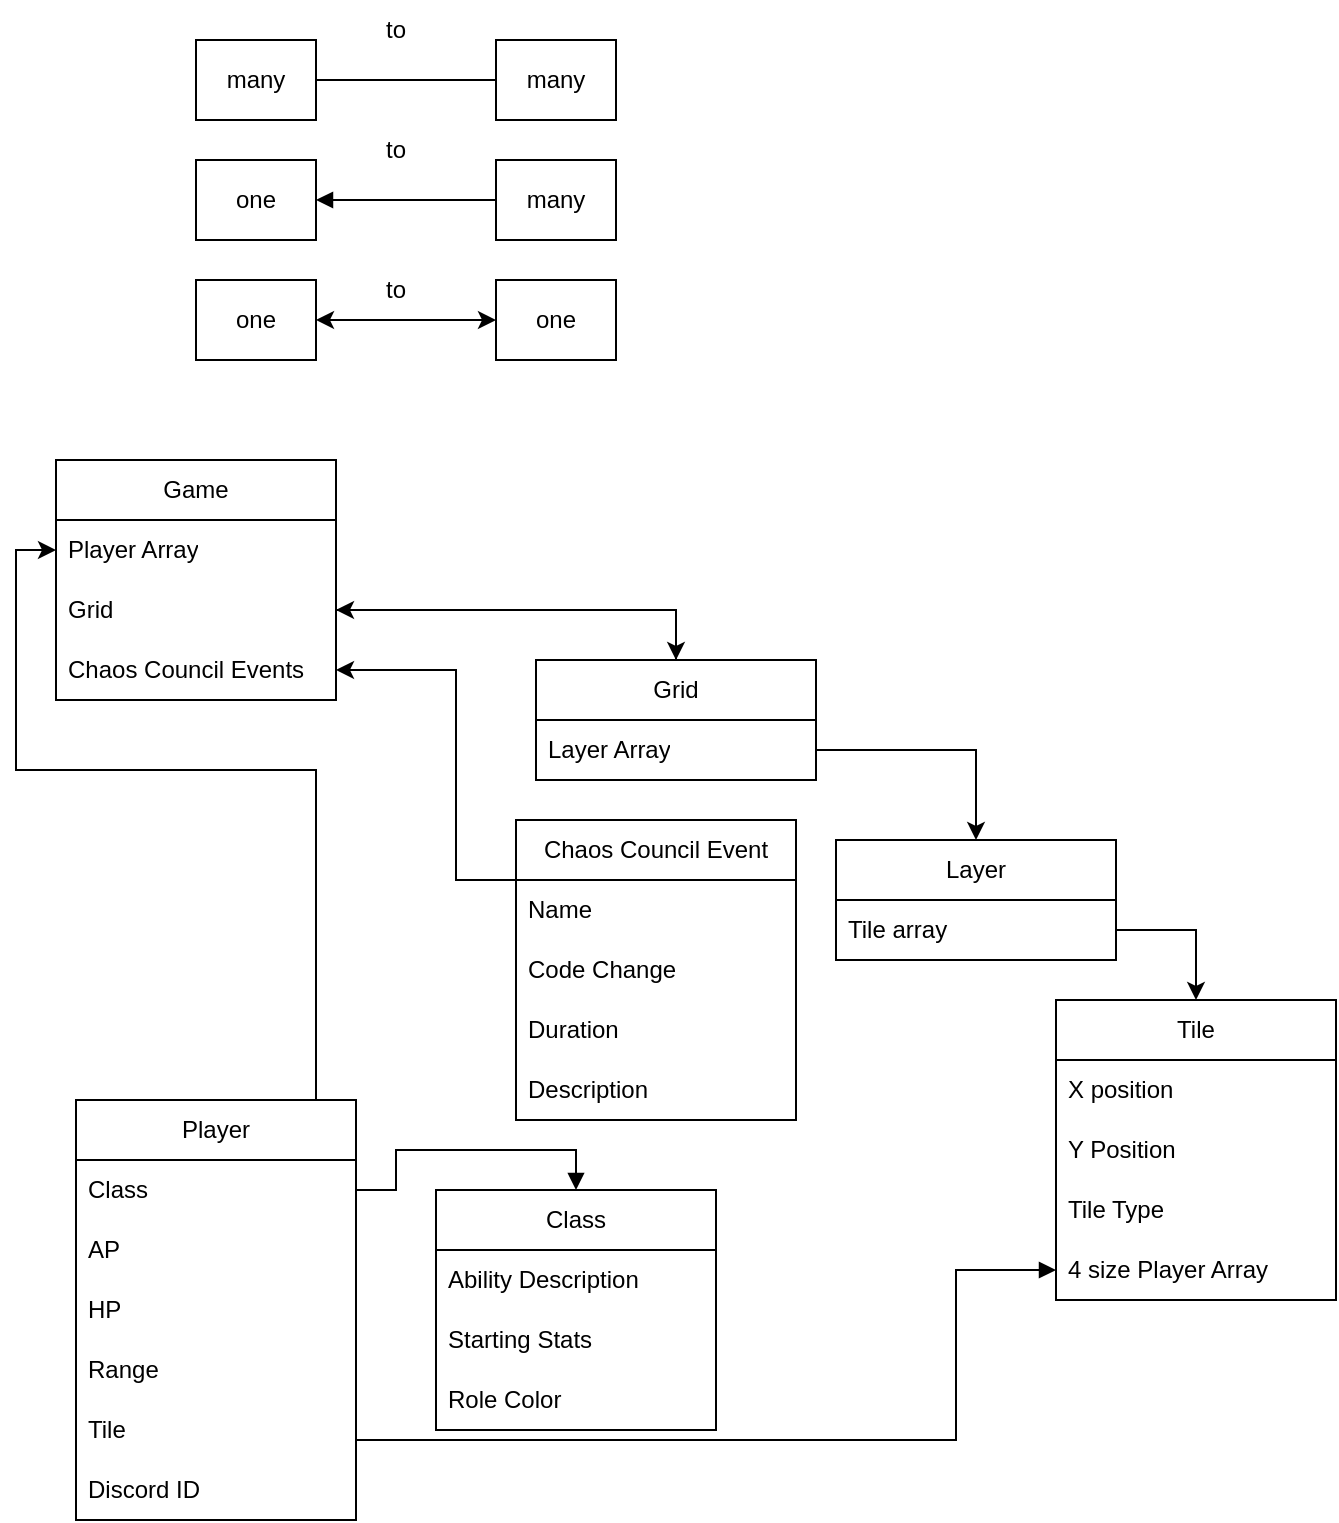 <mxfile version="26.0.6">
  <diagram id="C5RBs43oDa-KdzZeNtuy" name="Page-1">
    <mxGraphModel dx="1434" dy="784" grid="1" gridSize="10" guides="1" tooltips="1" connect="1" arrows="1" fold="1" page="1" pageScale="1" pageWidth="827" pageHeight="1169" math="0" shadow="0">
      <root>
        <mxCell id="WIyWlLk6GJQsqaUBKTNV-0" />
        <mxCell id="WIyWlLk6GJQsqaUBKTNV-1" parent="WIyWlLk6GJQsqaUBKTNV-0" />
        <mxCell id="wLxp5FZqkMn3pI5LJp9S-1" value="Game" style="swimlane;fontStyle=0;childLayout=stackLayout;horizontal=1;startSize=30;horizontalStack=0;resizeParent=1;resizeParentMax=0;resizeLast=0;collapsible=1;marginBottom=0;whiteSpace=wrap;html=1;" parent="WIyWlLk6GJQsqaUBKTNV-1" vertex="1">
          <mxGeometry x="100" y="240" width="140" height="120" as="geometry" />
        </mxCell>
        <mxCell id="wLxp5FZqkMn3pI5LJp9S-2" value="Player Array" style="text;strokeColor=none;fillColor=none;align=left;verticalAlign=middle;spacingLeft=4;spacingRight=4;overflow=hidden;points=[[0,0.5],[1,0.5]];portConstraint=eastwest;rotatable=0;whiteSpace=wrap;html=1;" parent="wLxp5FZqkMn3pI5LJp9S-1" vertex="1">
          <mxGeometry y="30" width="140" height="30" as="geometry" />
        </mxCell>
        <mxCell id="wLxp5FZqkMn3pI5LJp9S-3" value="Grid" style="text;strokeColor=none;fillColor=none;align=left;verticalAlign=middle;spacingLeft=4;spacingRight=4;overflow=hidden;points=[[0,0.5],[1,0.5]];portConstraint=eastwest;rotatable=0;whiteSpace=wrap;html=1;" parent="wLxp5FZqkMn3pI5LJp9S-1" vertex="1">
          <mxGeometry y="60" width="140" height="30" as="geometry" />
        </mxCell>
        <mxCell id="wLxp5FZqkMn3pI5LJp9S-4" value="Chaos Council Events" style="text;strokeColor=none;fillColor=none;align=left;verticalAlign=middle;spacingLeft=4;spacingRight=4;overflow=hidden;points=[[0,0.5],[1,0.5]];portConstraint=eastwest;rotatable=0;whiteSpace=wrap;html=1;" parent="wLxp5FZqkMn3pI5LJp9S-1" vertex="1">
          <mxGeometry y="90" width="140" height="30" as="geometry" />
        </mxCell>
        <mxCell id="wLxp5FZqkMn3pI5LJp9S-31" style="edgeStyle=orthogonalEdgeStyle;rounded=0;orthogonalLoop=1;jettySize=auto;html=1;entryX=1;entryY=0.5;entryDx=0;entryDy=0;" parent="WIyWlLk6GJQsqaUBKTNV-1" source="wLxp5FZqkMn3pI5LJp9S-5" target="wLxp5FZqkMn3pI5LJp9S-3" edge="1">
          <mxGeometry relative="1" as="geometry" />
        </mxCell>
        <mxCell id="wLxp5FZqkMn3pI5LJp9S-5" value="Grid" style="swimlane;fontStyle=0;childLayout=stackLayout;horizontal=1;startSize=30;horizontalStack=0;resizeParent=1;resizeParentMax=0;resizeLast=0;collapsible=1;marginBottom=0;whiteSpace=wrap;html=1;" parent="WIyWlLk6GJQsqaUBKTNV-1" vertex="1">
          <mxGeometry x="340" y="340" width="140" height="60" as="geometry" />
        </mxCell>
        <mxCell id="wLxp5FZqkMn3pI5LJp9S-6" value="Layer Array" style="text;strokeColor=none;fillColor=none;align=left;verticalAlign=middle;spacingLeft=4;spacingRight=4;overflow=hidden;points=[[0,0.5],[1,0.5]];portConstraint=eastwest;rotatable=0;whiteSpace=wrap;html=1;" parent="wLxp5FZqkMn3pI5LJp9S-5" vertex="1">
          <mxGeometry y="30" width="140" height="30" as="geometry" />
        </mxCell>
        <mxCell id="wLxp5FZqkMn3pI5LJp9S-14" value="Layer" style="swimlane;fontStyle=0;childLayout=stackLayout;horizontal=1;startSize=30;horizontalStack=0;resizeParent=1;resizeParentMax=0;resizeLast=0;collapsible=1;marginBottom=0;whiteSpace=wrap;html=1;" parent="WIyWlLk6GJQsqaUBKTNV-1" vertex="1">
          <mxGeometry x="490" y="430" width="140" height="60" as="geometry" />
        </mxCell>
        <mxCell id="wLxp5FZqkMn3pI5LJp9S-15" value="Tile array" style="text;strokeColor=none;fillColor=none;align=left;verticalAlign=middle;spacingLeft=4;spacingRight=4;overflow=hidden;points=[[0,0.5],[1,0.5]];portConstraint=eastwest;rotatable=0;whiteSpace=wrap;html=1;" parent="wLxp5FZqkMn3pI5LJp9S-14" vertex="1">
          <mxGeometry y="30" width="140" height="30" as="geometry" />
        </mxCell>
        <mxCell id="wLxp5FZqkMn3pI5LJp9S-18" value="Tile" style="swimlane;fontStyle=0;childLayout=stackLayout;horizontal=1;startSize=30;horizontalStack=0;resizeParent=1;resizeParentMax=0;resizeLast=0;collapsible=1;marginBottom=0;whiteSpace=wrap;html=1;" parent="WIyWlLk6GJQsqaUBKTNV-1" vertex="1">
          <mxGeometry x="600" y="510" width="140" height="150" as="geometry" />
        </mxCell>
        <mxCell id="wLxp5FZqkMn3pI5LJp9S-19" value="X position" style="text;strokeColor=none;fillColor=none;align=left;verticalAlign=middle;spacingLeft=4;spacingRight=4;overflow=hidden;points=[[0,0.5],[1,0.5]];portConstraint=eastwest;rotatable=0;whiteSpace=wrap;html=1;" parent="wLxp5FZqkMn3pI5LJp9S-18" vertex="1">
          <mxGeometry y="30" width="140" height="30" as="geometry" />
        </mxCell>
        <mxCell id="wLxp5FZqkMn3pI5LJp9S-20" value="Y Position" style="text;strokeColor=none;fillColor=none;align=left;verticalAlign=middle;spacingLeft=4;spacingRight=4;overflow=hidden;points=[[0,0.5],[1,0.5]];portConstraint=eastwest;rotatable=0;whiteSpace=wrap;html=1;" parent="wLxp5FZqkMn3pI5LJp9S-18" vertex="1">
          <mxGeometry y="60" width="140" height="30" as="geometry" />
        </mxCell>
        <mxCell id="wLxp5FZqkMn3pI5LJp9S-21" value="Tile Type" style="text;strokeColor=none;fillColor=none;align=left;verticalAlign=middle;spacingLeft=4;spacingRight=4;overflow=hidden;points=[[0,0.5],[1,0.5]];portConstraint=eastwest;rotatable=0;whiteSpace=wrap;html=1;" parent="wLxp5FZqkMn3pI5LJp9S-18" vertex="1">
          <mxGeometry y="90" width="140" height="30" as="geometry" />
        </mxCell>
        <mxCell id="wLxp5FZqkMn3pI5LJp9S-44" value="4 size Player Array" style="text;strokeColor=none;fillColor=none;align=left;verticalAlign=middle;spacingLeft=4;spacingRight=4;overflow=hidden;points=[[0,0.5],[1,0.5]];portConstraint=eastwest;rotatable=0;whiteSpace=wrap;html=1;" parent="wLxp5FZqkMn3pI5LJp9S-18" vertex="1">
          <mxGeometry y="120" width="140" height="30" as="geometry" />
        </mxCell>
        <mxCell id="wLxp5FZqkMn3pI5LJp9S-22" value="" style="endArrow=classic;startArrow=classic;html=1;rounded=0;" parent="WIyWlLk6GJQsqaUBKTNV-1" edge="1">
          <mxGeometry width="50" height="50" relative="1" as="geometry">
            <mxPoint x="230" y="170" as="sourcePoint" />
            <mxPoint x="320" y="170" as="targetPoint" />
          </mxGeometry>
        </mxCell>
        <mxCell id="wLxp5FZqkMn3pI5LJp9S-23" value="to" style="text;html=1;align=center;verticalAlign=middle;whiteSpace=wrap;rounded=0;" parent="WIyWlLk6GJQsqaUBKTNV-1" vertex="1">
          <mxGeometry x="240" y="140" width="60" height="30" as="geometry" />
        </mxCell>
        <mxCell id="wLxp5FZqkMn3pI5LJp9S-30" style="edgeStyle=orthogonalEdgeStyle;rounded=0;orthogonalLoop=1;jettySize=auto;html=1;entryX=0.5;entryY=0;entryDx=0;entryDy=0;" parent="WIyWlLk6GJQsqaUBKTNV-1" source="wLxp5FZqkMn3pI5LJp9S-3" target="wLxp5FZqkMn3pI5LJp9S-5" edge="1">
          <mxGeometry relative="1" as="geometry" />
        </mxCell>
        <mxCell id="wLxp5FZqkMn3pI5LJp9S-32" style="edgeStyle=orthogonalEdgeStyle;rounded=0;orthogonalLoop=1;jettySize=auto;html=1;exitX=1;exitY=0.5;exitDx=0;exitDy=0;entryX=0.5;entryY=0;entryDx=0;entryDy=0;" parent="WIyWlLk6GJQsqaUBKTNV-1" source="wLxp5FZqkMn3pI5LJp9S-6" target="wLxp5FZqkMn3pI5LJp9S-14" edge="1">
          <mxGeometry relative="1" as="geometry" />
        </mxCell>
        <mxCell id="wLxp5FZqkMn3pI5LJp9S-33" value="one" style="rounded=0;whiteSpace=wrap;html=1;" parent="WIyWlLk6GJQsqaUBKTNV-1" vertex="1">
          <mxGeometry x="170" y="150" width="60" height="40" as="geometry" />
        </mxCell>
        <mxCell id="wLxp5FZqkMn3pI5LJp9S-35" value="one" style="rounded=0;whiteSpace=wrap;html=1;" parent="WIyWlLk6GJQsqaUBKTNV-1" vertex="1">
          <mxGeometry x="320" y="150" width="60" height="40" as="geometry" />
        </mxCell>
        <mxCell id="wLxp5FZqkMn3pI5LJp9S-36" value="" style="endArrow=none;startArrow=block;html=1;rounded=0;startFill=1;endFill=0;" parent="WIyWlLk6GJQsqaUBKTNV-1" edge="1">
          <mxGeometry width="50" height="50" relative="1" as="geometry">
            <mxPoint x="230" y="110" as="sourcePoint" />
            <mxPoint x="320" y="110" as="targetPoint" />
          </mxGeometry>
        </mxCell>
        <mxCell id="wLxp5FZqkMn3pI5LJp9S-37" value="to" style="text;html=1;align=center;verticalAlign=middle;whiteSpace=wrap;rounded=0;" parent="WIyWlLk6GJQsqaUBKTNV-1" vertex="1">
          <mxGeometry x="240" y="70" width="60" height="30" as="geometry" />
        </mxCell>
        <mxCell id="wLxp5FZqkMn3pI5LJp9S-38" value="one" style="rounded=0;whiteSpace=wrap;html=1;" parent="WIyWlLk6GJQsqaUBKTNV-1" vertex="1">
          <mxGeometry x="170" y="90" width="60" height="40" as="geometry" />
        </mxCell>
        <mxCell id="wLxp5FZqkMn3pI5LJp9S-39" value="many" style="rounded=0;whiteSpace=wrap;html=1;" parent="WIyWlLk6GJQsqaUBKTNV-1" vertex="1">
          <mxGeometry x="320" y="90" width="60" height="40" as="geometry" />
        </mxCell>
        <mxCell id="wLxp5FZqkMn3pI5LJp9S-40" value="" style="endArrow=baseDash;startArrow=baseDash;html=1;rounded=0;startFill=0;endFill=0;" parent="WIyWlLk6GJQsqaUBKTNV-1" edge="1">
          <mxGeometry width="50" height="50" relative="1" as="geometry">
            <mxPoint x="230" y="50" as="sourcePoint" />
            <mxPoint x="320" y="50" as="targetPoint" />
          </mxGeometry>
        </mxCell>
        <mxCell id="wLxp5FZqkMn3pI5LJp9S-41" value="to" style="text;html=1;align=center;verticalAlign=middle;whiteSpace=wrap;rounded=0;" parent="WIyWlLk6GJQsqaUBKTNV-1" vertex="1">
          <mxGeometry x="240" y="10" width="60" height="30" as="geometry" />
        </mxCell>
        <mxCell id="wLxp5FZqkMn3pI5LJp9S-42" value="many" style="rounded=0;whiteSpace=wrap;html=1;" parent="WIyWlLk6GJQsqaUBKTNV-1" vertex="1">
          <mxGeometry x="170" y="30" width="60" height="40" as="geometry" />
        </mxCell>
        <mxCell id="wLxp5FZqkMn3pI5LJp9S-43" value="many" style="rounded=0;whiteSpace=wrap;html=1;" parent="WIyWlLk6GJQsqaUBKTNV-1" vertex="1">
          <mxGeometry x="320" y="30" width="60" height="40" as="geometry" />
        </mxCell>
        <mxCell id="wLxp5FZqkMn3pI5LJp9S-46" style="edgeStyle=orthogonalEdgeStyle;rounded=0;orthogonalLoop=1;jettySize=auto;html=1;entryX=0.5;entryY=0;entryDx=0;entryDy=0;" parent="WIyWlLk6GJQsqaUBKTNV-1" source="wLxp5FZqkMn3pI5LJp9S-15" target="wLxp5FZqkMn3pI5LJp9S-18" edge="1">
          <mxGeometry relative="1" as="geometry" />
        </mxCell>
        <mxCell id="wLxp5FZqkMn3pI5LJp9S-47" value="Player" style="swimlane;fontStyle=0;childLayout=stackLayout;horizontal=1;startSize=30;horizontalStack=0;resizeParent=1;resizeParentMax=0;resizeLast=0;collapsible=1;marginBottom=0;whiteSpace=wrap;html=1;" parent="WIyWlLk6GJQsqaUBKTNV-1" vertex="1">
          <mxGeometry x="110" y="560" width="140" height="210" as="geometry" />
        </mxCell>
        <mxCell id="wLxp5FZqkMn3pI5LJp9S-49" value="Class" style="text;strokeColor=none;fillColor=none;align=left;verticalAlign=middle;spacingLeft=4;spacingRight=4;overflow=hidden;points=[[0,0.5],[1,0.5]];portConstraint=eastwest;rotatable=0;whiteSpace=wrap;html=1;" parent="wLxp5FZqkMn3pI5LJp9S-47" vertex="1">
          <mxGeometry y="30" width="140" height="30" as="geometry" />
        </mxCell>
        <mxCell id="wLxp5FZqkMn3pI5LJp9S-50" value="AP" style="text;strokeColor=none;fillColor=none;align=left;verticalAlign=middle;spacingLeft=4;spacingRight=4;overflow=hidden;points=[[0,0.5],[1,0.5]];portConstraint=eastwest;rotatable=0;whiteSpace=wrap;html=1;" parent="wLxp5FZqkMn3pI5LJp9S-47" vertex="1">
          <mxGeometry y="60" width="140" height="30" as="geometry" />
        </mxCell>
        <mxCell id="wLxp5FZqkMn3pI5LJp9S-51" value="HP" style="text;strokeColor=none;fillColor=none;align=left;verticalAlign=middle;spacingLeft=4;spacingRight=4;overflow=hidden;points=[[0,0.5],[1,0.5]];portConstraint=eastwest;rotatable=0;whiteSpace=wrap;html=1;" parent="wLxp5FZqkMn3pI5LJp9S-47" vertex="1">
          <mxGeometry y="90" width="140" height="30" as="geometry" />
        </mxCell>
        <mxCell id="wLxp5FZqkMn3pI5LJp9S-52" value="Range" style="text;strokeColor=none;fillColor=none;align=left;verticalAlign=middle;spacingLeft=4;spacingRight=4;overflow=hidden;points=[[0,0.5],[1,0.5]];portConstraint=eastwest;rotatable=0;whiteSpace=wrap;html=1;" parent="wLxp5FZqkMn3pI5LJp9S-47" vertex="1">
          <mxGeometry y="120" width="140" height="30" as="geometry" />
        </mxCell>
        <mxCell id="wLxp5FZqkMn3pI5LJp9S-63" value="Tile" style="text;strokeColor=none;fillColor=none;align=left;verticalAlign=middle;spacingLeft=4;spacingRight=4;overflow=hidden;points=[[0,0.5],[1,0.5]];portConstraint=eastwest;rotatable=0;whiteSpace=wrap;html=1;" parent="wLxp5FZqkMn3pI5LJp9S-47" vertex="1">
          <mxGeometry y="150" width="140" height="30" as="geometry" />
        </mxCell>
        <mxCell id="wLxp5FZqkMn3pI5LJp9S-64" value="Discord ID" style="text;strokeColor=none;fillColor=none;align=left;verticalAlign=middle;spacingLeft=4;spacingRight=4;overflow=hidden;points=[[0,0.5],[1,0.5]];portConstraint=eastwest;rotatable=0;whiteSpace=wrap;html=1;" parent="wLxp5FZqkMn3pI5LJp9S-47" vertex="1">
          <mxGeometry y="180" width="140" height="30" as="geometry" />
        </mxCell>
        <mxCell id="wLxp5FZqkMn3pI5LJp9S-55" style="edgeStyle=orthogonalEdgeStyle;rounded=0;orthogonalLoop=1;jettySize=auto;html=1;entryX=0.5;entryY=0;entryDx=0;entryDy=0;endArrow=none;endFill=0;startArrow=classic;startFill=1;" parent="WIyWlLk6GJQsqaUBKTNV-1" source="wLxp5FZqkMn3pI5LJp9S-2" target="wLxp5FZqkMn3pI5LJp9S-47" edge="1">
          <mxGeometry relative="1" as="geometry">
            <Array as="points">
              <mxPoint x="80" y="285" />
              <mxPoint x="80" y="395" />
              <mxPoint x="230" y="395" />
            </Array>
          </mxGeometry>
        </mxCell>
        <mxCell id="wLxp5FZqkMn3pI5LJp9S-57" style="edgeStyle=orthogonalEdgeStyle;rounded=0;orthogonalLoop=1;jettySize=auto;html=1;entryX=1;entryY=0.5;entryDx=0;entryDy=0;endArrow=none;endFill=0;startArrow=block;startFill=1;" parent="WIyWlLk6GJQsqaUBKTNV-1" source="wLxp5FZqkMn3pI5LJp9S-44" target="wLxp5FZqkMn3pI5LJp9S-63" edge="1">
          <mxGeometry relative="1" as="geometry">
            <Array as="points">
              <mxPoint x="550" y="645" />
              <mxPoint x="550" y="730" />
              <mxPoint x="250" y="730" />
            </Array>
          </mxGeometry>
        </mxCell>
        <mxCell id="wLxp5FZqkMn3pI5LJp9S-62" style="edgeStyle=orthogonalEdgeStyle;rounded=0;orthogonalLoop=1;jettySize=auto;html=1;entryX=1;entryY=0.5;entryDx=0;entryDy=0;endArrow=none;endFill=0;startArrow=block;startFill=1;exitX=0.5;exitY=0;exitDx=0;exitDy=0;" parent="WIyWlLk6GJQsqaUBKTNV-1" source="wLxp5FZqkMn3pI5LJp9S-58" target="wLxp5FZqkMn3pI5LJp9S-49" edge="1">
          <mxGeometry relative="1" as="geometry" />
        </mxCell>
        <mxCell id="wLxp5FZqkMn3pI5LJp9S-58" value="Class" style="swimlane;fontStyle=0;childLayout=stackLayout;horizontal=1;startSize=30;horizontalStack=0;resizeParent=1;resizeParentMax=0;resizeLast=0;collapsible=1;marginBottom=0;whiteSpace=wrap;html=1;" parent="WIyWlLk6GJQsqaUBKTNV-1" vertex="1">
          <mxGeometry x="290" y="605" width="140" height="120" as="geometry" />
        </mxCell>
        <mxCell id="wLxp5FZqkMn3pI5LJp9S-59" value="Ability Description" style="text;strokeColor=none;fillColor=none;align=left;verticalAlign=middle;spacingLeft=4;spacingRight=4;overflow=hidden;points=[[0,0.5],[1,0.5]];portConstraint=eastwest;rotatable=0;whiteSpace=wrap;html=1;" parent="wLxp5FZqkMn3pI5LJp9S-58" vertex="1">
          <mxGeometry y="30" width="140" height="30" as="geometry" />
        </mxCell>
        <mxCell id="wLxp5FZqkMn3pI5LJp9S-60" value="Starting Stats" style="text;strokeColor=none;fillColor=none;align=left;verticalAlign=middle;spacingLeft=4;spacingRight=4;overflow=hidden;points=[[0,0.5],[1,0.5]];portConstraint=eastwest;rotatable=0;whiteSpace=wrap;html=1;" parent="wLxp5FZqkMn3pI5LJp9S-58" vertex="1">
          <mxGeometry y="60" width="140" height="30" as="geometry" />
        </mxCell>
        <mxCell id="wLxp5FZqkMn3pI5LJp9S-61" value="Role Color" style="text;strokeColor=none;fillColor=none;align=left;verticalAlign=middle;spacingLeft=4;spacingRight=4;overflow=hidden;points=[[0,0.5],[1,0.5]];portConstraint=eastwest;rotatable=0;whiteSpace=wrap;html=1;" parent="wLxp5FZqkMn3pI5LJp9S-58" vertex="1">
          <mxGeometry y="90" width="140" height="30" as="geometry" />
        </mxCell>
        <mxCell id="i6mx4RuFdGnxOJ2EVzfG-6" style="edgeStyle=orthogonalEdgeStyle;rounded=0;orthogonalLoop=1;jettySize=auto;html=1;entryX=1;entryY=0.5;entryDx=0;entryDy=0;" edge="1" parent="WIyWlLk6GJQsqaUBKTNV-1" source="i6mx4RuFdGnxOJ2EVzfG-4" target="wLxp5FZqkMn3pI5LJp9S-4">
          <mxGeometry relative="1" as="geometry">
            <Array as="points">
              <mxPoint x="300" y="450" />
              <mxPoint x="300" y="345" />
            </Array>
          </mxGeometry>
        </mxCell>
        <mxCell id="i6mx4RuFdGnxOJ2EVzfG-4" value="Chaos Council Event" style="swimlane;fontStyle=0;childLayout=stackLayout;horizontal=1;startSize=30;horizontalStack=0;resizeParent=1;resizeParentMax=0;resizeLast=0;collapsible=1;marginBottom=0;whiteSpace=wrap;html=1;" vertex="1" parent="WIyWlLk6GJQsqaUBKTNV-1">
          <mxGeometry x="330" y="420" width="140" height="150" as="geometry" />
        </mxCell>
        <mxCell id="i6mx4RuFdGnxOJ2EVzfG-10" value="Name" style="text;strokeColor=none;fillColor=none;align=left;verticalAlign=middle;spacingLeft=4;spacingRight=4;overflow=hidden;points=[[0,0.5],[1,0.5]];portConstraint=eastwest;rotatable=0;whiteSpace=wrap;html=1;" vertex="1" parent="i6mx4RuFdGnxOJ2EVzfG-4">
          <mxGeometry y="30" width="140" height="30" as="geometry" />
        </mxCell>
        <mxCell id="i6mx4RuFdGnxOJ2EVzfG-13" value="Code Change" style="text;strokeColor=none;fillColor=none;align=left;verticalAlign=middle;spacingLeft=4;spacingRight=4;overflow=hidden;points=[[0,0.5],[1,0.5]];portConstraint=eastwest;rotatable=0;whiteSpace=wrap;html=1;" vertex="1" parent="i6mx4RuFdGnxOJ2EVzfG-4">
          <mxGeometry y="60" width="140" height="30" as="geometry" />
        </mxCell>
        <mxCell id="i6mx4RuFdGnxOJ2EVzfG-12" value="Duration" style="text;strokeColor=none;fillColor=none;align=left;verticalAlign=middle;spacingLeft=4;spacingRight=4;overflow=hidden;points=[[0,0.5],[1,0.5]];portConstraint=eastwest;rotatable=0;whiteSpace=wrap;html=1;" vertex="1" parent="i6mx4RuFdGnxOJ2EVzfG-4">
          <mxGeometry y="90" width="140" height="30" as="geometry" />
        </mxCell>
        <mxCell id="i6mx4RuFdGnxOJ2EVzfG-11" value="Description" style="text;strokeColor=none;fillColor=none;align=left;verticalAlign=middle;spacingLeft=4;spacingRight=4;overflow=hidden;points=[[0,0.5],[1,0.5]];portConstraint=eastwest;rotatable=0;whiteSpace=wrap;html=1;" vertex="1" parent="i6mx4RuFdGnxOJ2EVzfG-4">
          <mxGeometry y="120" width="140" height="30" as="geometry" />
        </mxCell>
      </root>
    </mxGraphModel>
  </diagram>
</mxfile>
